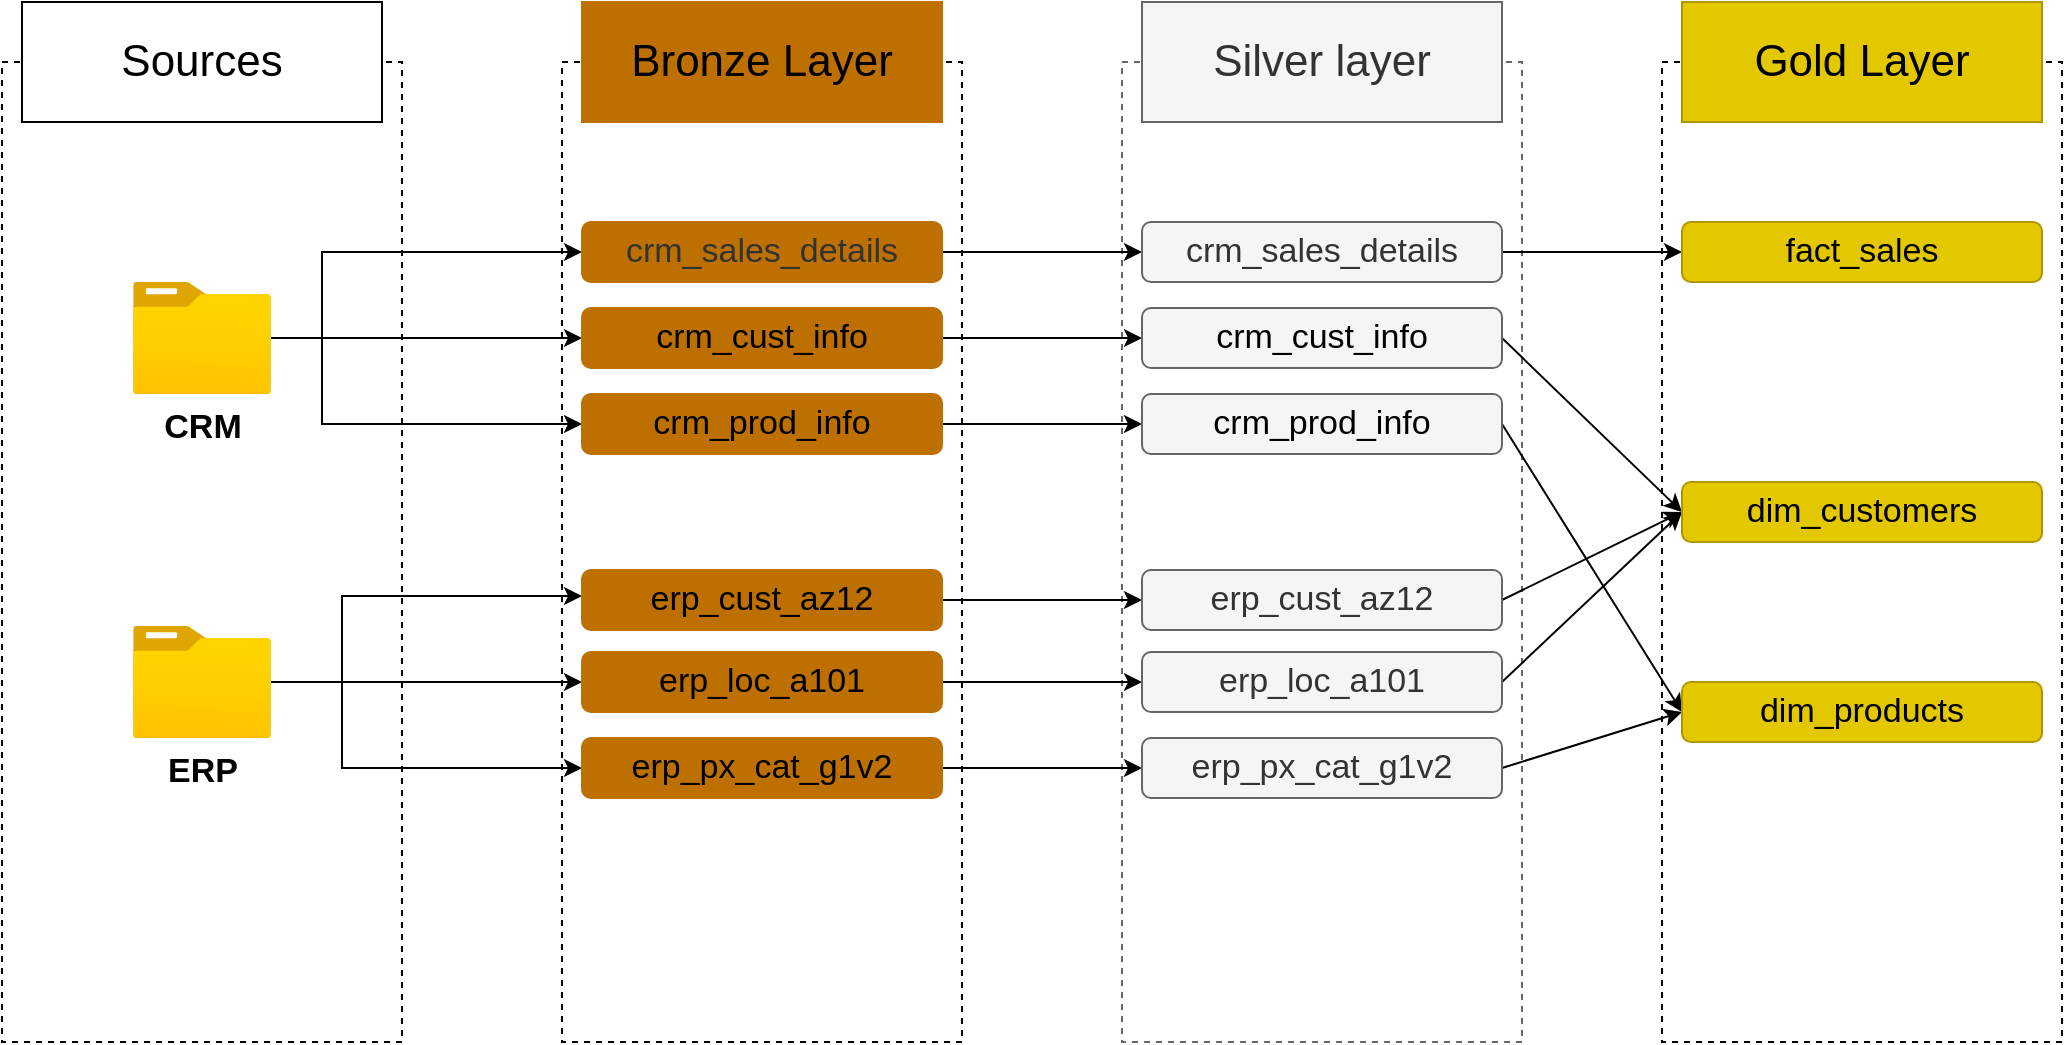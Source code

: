 <mxfile version="27.0.9">
  <diagram name="Page-1" id="8q3NBdoE_RFploJ3vMIb">
    <mxGraphModel dx="1018" dy="668" grid="1" gridSize="10" guides="1" tooltips="1" connect="1" arrows="1" fold="1" page="1" pageScale="1" pageWidth="827" pageHeight="1169" math="0" shadow="0">
      <root>
        <mxCell id="0" />
        <mxCell id="1" parent="0" />
        <mxCell id="KkYqwo0GDRpc-AY5UE3U-1" value="" style="rounded=0;whiteSpace=wrap;html=1;fillColor=none;dashed=1;" parent="1" vertex="1">
          <mxGeometry x="160" y="70" width="200" height="490" as="geometry" />
        </mxCell>
        <mxCell id="KkYqwo0GDRpc-AY5UE3U-2" value="&lt;font style=&quot;font-size: 22px;&quot;&gt;Sources&lt;/font&gt;" style="rounded=0;whiteSpace=wrap;html=1;" parent="1" vertex="1">
          <mxGeometry x="170" y="40" width="180" height="60" as="geometry" />
        </mxCell>
        <mxCell id="KkYqwo0GDRpc-AY5UE3U-21" style="edgeStyle=orthogonalEdgeStyle;rounded=0;orthogonalLoop=1;jettySize=auto;html=1;" parent="1" source="KkYqwo0GDRpc-AY5UE3U-3" target="KkYqwo0GDRpc-AY5UE3U-18" edge="1">
          <mxGeometry relative="1" as="geometry">
            <Array as="points">
              <mxPoint x="320" y="208" />
              <mxPoint x="320" y="165" />
            </Array>
          </mxGeometry>
        </mxCell>
        <mxCell id="KkYqwo0GDRpc-AY5UE3U-22" style="edgeStyle=orthogonalEdgeStyle;rounded=0;orthogonalLoop=1;jettySize=auto;html=1;entryX=0;entryY=0.5;entryDx=0;entryDy=0;" parent="1" source="KkYqwo0GDRpc-AY5UE3U-3" target="KkYqwo0GDRpc-AY5UE3U-19" edge="1">
          <mxGeometry relative="1" as="geometry" />
        </mxCell>
        <mxCell id="KkYqwo0GDRpc-AY5UE3U-30" style="edgeStyle=orthogonalEdgeStyle;rounded=0;orthogonalLoop=1;jettySize=auto;html=1;" parent="1" source="KkYqwo0GDRpc-AY5UE3U-3" target="KkYqwo0GDRpc-AY5UE3U-20" edge="1">
          <mxGeometry relative="1" as="geometry">
            <Array as="points">
              <mxPoint x="320" y="208" />
              <mxPoint x="320" y="251" />
            </Array>
          </mxGeometry>
        </mxCell>
        <mxCell id="KkYqwo0GDRpc-AY5UE3U-3" value="CRM" style="image;aspect=fixed;html=1;points=[];align=center;fontSize=17;image=img/lib/azure2/general/Folder_Blank.svg;fontStyle=1" parent="1" vertex="1">
          <mxGeometry x="225.5" y="180" width="69" height="56.0" as="geometry" />
        </mxCell>
        <mxCell id="KkYqwo0GDRpc-AY5UE3U-27" style="edgeStyle=orthogonalEdgeStyle;rounded=0;orthogonalLoop=1;jettySize=auto;html=1;" parent="1" source="KkYqwo0GDRpc-AY5UE3U-5" target="KkYqwo0GDRpc-AY5UE3U-25" edge="1">
          <mxGeometry relative="1" as="geometry" />
        </mxCell>
        <mxCell id="KkYqwo0GDRpc-AY5UE3U-28" style="edgeStyle=orthogonalEdgeStyle;rounded=0;orthogonalLoop=1;jettySize=auto;html=1;" parent="1" source="KkYqwo0GDRpc-AY5UE3U-5" target="KkYqwo0GDRpc-AY5UE3U-24" edge="1">
          <mxGeometry relative="1" as="geometry">
            <Array as="points">
              <mxPoint x="330" y="380" />
              <mxPoint x="330" y="337" />
            </Array>
          </mxGeometry>
        </mxCell>
        <mxCell id="KkYqwo0GDRpc-AY5UE3U-29" style="edgeStyle=orthogonalEdgeStyle;rounded=0;orthogonalLoop=1;jettySize=auto;html=1;" parent="1" source="KkYqwo0GDRpc-AY5UE3U-5" target="KkYqwo0GDRpc-AY5UE3U-26" edge="1">
          <mxGeometry relative="1" as="geometry">
            <Array as="points">
              <mxPoint x="330" y="380" />
              <mxPoint x="330" y="423" />
            </Array>
          </mxGeometry>
        </mxCell>
        <mxCell id="KkYqwo0GDRpc-AY5UE3U-5" value="ERP" style="image;aspect=fixed;html=1;points=[];align=center;fontSize=17;image=img/lib/azure2/general/Folder_Blank.svg;fontStyle=1" parent="1" vertex="1">
          <mxGeometry x="225.5" y="352" width="69" height="56.0" as="geometry" />
        </mxCell>
        <mxCell id="KkYqwo0GDRpc-AY5UE3U-6" value="" style="rounded=0;whiteSpace=wrap;html=1;fillColor=none;dashed=1;" parent="1" vertex="1">
          <mxGeometry x="440" y="70" width="200" height="490" as="geometry" />
        </mxCell>
        <mxCell id="KkYqwo0GDRpc-AY5UE3U-7" value="&lt;font style=&quot;font-size: 22px;&quot;&gt;Bronze Layer&lt;/font&gt;" style="rounded=0;whiteSpace=wrap;html=1;fillColor=#BD7000;strokeColor=#BD7000;fontColor=#000000;" parent="1" vertex="1">
          <mxGeometry x="450" y="40" width="180" height="60" as="geometry" />
        </mxCell>
        <mxCell id="KkYqwo0GDRpc-AY5UE3U-10" value="" style="rounded=0;whiteSpace=wrap;html=1;fillColor=none;dashed=1;fontColor=#333333;strokeColor=#666666;" parent="1" vertex="1">
          <mxGeometry x="720" y="70" width="200" height="490" as="geometry" />
        </mxCell>
        <mxCell id="KkYqwo0GDRpc-AY5UE3U-11" value="&lt;font style=&quot;font-size: 22px;&quot;&gt;Silver layer&lt;/font&gt;" style="rounded=0;whiteSpace=wrap;html=1;fillColor=#f5f5f5;strokeColor=#666666;fontColor=#333333;" parent="1" vertex="1">
          <mxGeometry x="730" y="40" width="180" height="60" as="geometry" />
        </mxCell>
        <mxCell id="KkYqwo0GDRpc-AY5UE3U-16" value="" style="rounded=0;whiteSpace=wrap;html=1;fillColor=none;dashed=1;" parent="1" vertex="1">
          <mxGeometry x="990" y="70" width="200" height="490" as="geometry" />
        </mxCell>
        <mxCell id="KkYqwo0GDRpc-AY5UE3U-17" value="&lt;font style=&quot;font-size: 22px;&quot;&gt;Gold Layer&lt;/font&gt;" style="rounded=0;whiteSpace=wrap;html=1;fillColor=#e3c800;strokeColor=#B09500;fontColor=#000000;" parent="1" vertex="1">
          <mxGeometry x="1000" y="40" width="180" height="60" as="geometry" />
        </mxCell>
        <mxCell id="E1CYKKcFPxc725lF5P5_-7" style="edgeStyle=orthogonalEdgeStyle;rounded=0;orthogonalLoop=1;jettySize=auto;html=1;" parent="1" source="KkYqwo0GDRpc-AY5UE3U-18" target="E1CYKKcFPxc725lF5P5_-1" edge="1">
          <mxGeometry relative="1" as="geometry" />
        </mxCell>
        <mxCell id="KkYqwo0GDRpc-AY5UE3U-18" value="&lt;span style=&quot;color: rgb(51, 51, 51); font-size: 17px;&quot;&gt;crm_sales_details&lt;/span&gt;" style="rounded=1;whiteSpace=wrap;html=1;fillColor=#BD7000;strokeColor=#BD7000;fontColor=#000000;" parent="1" vertex="1">
          <mxGeometry x="450" y="150" width="180" height="30" as="geometry" />
        </mxCell>
        <mxCell id="E1CYKKcFPxc725lF5P5_-8" style="edgeStyle=orthogonalEdgeStyle;rounded=0;orthogonalLoop=1;jettySize=auto;html=1;" parent="1" source="KkYqwo0GDRpc-AY5UE3U-19" target="E1CYKKcFPxc725lF5P5_-2" edge="1">
          <mxGeometry relative="1" as="geometry" />
        </mxCell>
        <mxCell id="KkYqwo0GDRpc-AY5UE3U-19" value="&lt;span style=&quot;font-size: 17px;&quot;&gt;crm_cust_info&lt;/span&gt;" style="rounded=1;whiteSpace=wrap;html=1;fillColor=#BD7000;strokeColor=#BD7000;fontColor=#000000;" parent="1" vertex="1">
          <mxGeometry x="450" y="193" width="180" height="30" as="geometry" />
        </mxCell>
        <mxCell id="E1CYKKcFPxc725lF5P5_-9" style="edgeStyle=orthogonalEdgeStyle;rounded=0;orthogonalLoop=1;jettySize=auto;html=1;" parent="1" source="KkYqwo0GDRpc-AY5UE3U-20" target="E1CYKKcFPxc725lF5P5_-3" edge="1">
          <mxGeometry relative="1" as="geometry" />
        </mxCell>
        <mxCell id="KkYqwo0GDRpc-AY5UE3U-20" value="&lt;span style=&quot;font-size: 17px;&quot;&gt;crm_prod_info&lt;/span&gt;" style="rounded=1;whiteSpace=wrap;html=1;fillColor=#BD7000;strokeColor=#BD7000;fontColor=#000000;" parent="1" vertex="1">
          <mxGeometry x="450" y="236" width="180" height="30" as="geometry" />
        </mxCell>
        <mxCell id="E1CYKKcFPxc725lF5P5_-11" style="edgeStyle=orthogonalEdgeStyle;rounded=0;orthogonalLoop=1;jettySize=auto;html=1;entryX=0;entryY=0.5;entryDx=0;entryDy=0;" parent="1" source="KkYqwo0GDRpc-AY5UE3U-24" target="E1CYKKcFPxc725lF5P5_-4" edge="1">
          <mxGeometry relative="1" as="geometry" />
        </mxCell>
        <mxCell id="KkYqwo0GDRpc-AY5UE3U-24" value="&lt;font style=&quot;font-size: 17px;&quot;&gt;erp_cust_az12&lt;/font&gt;" style="rounded=1;whiteSpace=wrap;html=1;fillColor=#BD7000;strokeColor=#BD7000;fontColor=#000000;" parent="1" vertex="1">
          <mxGeometry x="450" y="324" width="180" height="30" as="geometry" />
        </mxCell>
        <mxCell id="E1CYKKcFPxc725lF5P5_-12" style="edgeStyle=orthogonalEdgeStyle;rounded=0;orthogonalLoop=1;jettySize=auto;html=1;entryX=0;entryY=0.5;entryDx=0;entryDy=0;" parent="1" source="KkYqwo0GDRpc-AY5UE3U-25" target="E1CYKKcFPxc725lF5P5_-5" edge="1">
          <mxGeometry relative="1" as="geometry" />
        </mxCell>
        <mxCell id="KkYqwo0GDRpc-AY5UE3U-25" value="&lt;font style=&quot;font-size: 17px;&quot;&gt;erp_loc_a101&lt;/font&gt;" style="rounded=1;whiteSpace=wrap;html=1;fillColor=#BD7000;strokeColor=#BD7000;fontColor=#000000;" parent="1" vertex="1">
          <mxGeometry x="450" y="365" width="180" height="30" as="geometry" />
        </mxCell>
        <mxCell id="E1CYKKcFPxc725lF5P5_-14" style="edgeStyle=orthogonalEdgeStyle;rounded=0;orthogonalLoop=1;jettySize=auto;html=1;" parent="1" source="KkYqwo0GDRpc-AY5UE3U-26" target="E1CYKKcFPxc725lF5P5_-6" edge="1">
          <mxGeometry relative="1" as="geometry" />
        </mxCell>
        <mxCell id="KkYqwo0GDRpc-AY5UE3U-26" value="&lt;font style=&quot;font-size: 17px;&quot;&gt;erp_px_cat_g1v2&lt;/font&gt;" style="rounded=1;whiteSpace=wrap;html=1;fillColor=#BD7000;strokeColor=#BD7000;fontColor=#000000;" parent="1" vertex="1">
          <mxGeometry x="450" y="408" width="180" height="30" as="geometry" />
        </mxCell>
        <mxCell id="sPU1cIeKGxzxUjHl2Xe_-5" style="edgeStyle=orthogonalEdgeStyle;rounded=0;orthogonalLoop=1;jettySize=auto;html=1;entryX=0;entryY=0.5;entryDx=0;entryDy=0;" edge="1" parent="1" source="E1CYKKcFPxc725lF5P5_-1" target="sPU1cIeKGxzxUjHl2Xe_-1">
          <mxGeometry relative="1" as="geometry" />
        </mxCell>
        <mxCell id="E1CYKKcFPxc725lF5P5_-1" value="&lt;span style=&quot;font-size: 17px;&quot;&gt;crm_sales_details&lt;/span&gt;" style="rounded=1;whiteSpace=wrap;html=1;fillColor=#f5f5f5;strokeColor=#666666;fontColor=#333333;" parent="1" vertex="1">
          <mxGeometry x="730" y="150" width="180" height="30" as="geometry" />
        </mxCell>
        <mxCell id="sPU1cIeKGxzxUjHl2Xe_-6" style="rounded=0;orthogonalLoop=1;jettySize=auto;html=1;entryX=0;entryY=0.5;entryDx=0;entryDy=0;exitX=1;exitY=0.5;exitDx=0;exitDy=0;" edge="1" parent="1" source="E1CYKKcFPxc725lF5P5_-2" target="sPU1cIeKGxzxUjHl2Xe_-2">
          <mxGeometry relative="1" as="geometry" />
        </mxCell>
        <mxCell id="E1CYKKcFPxc725lF5P5_-2" value="&lt;span style=&quot;color: rgb(0, 0, 0); font-size: 17px;&quot;&gt;crm_cust_info&lt;/span&gt;" style="rounded=1;whiteSpace=wrap;html=1;fillColor=#f5f5f5;strokeColor=#666666;fontColor=#333333;" parent="1" vertex="1">
          <mxGeometry x="730" y="193" width="180" height="30" as="geometry" />
        </mxCell>
        <mxCell id="sPU1cIeKGxzxUjHl2Xe_-7" style="rounded=0;orthogonalLoop=1;jettySize=auto;html=1;entryX=0;entryY=0.5;entryDx=0;entryDy=0;exitX=1;exitY=0.5;exitDx=0;exitDy=0;" edge="1" parent="1" source="E1CYKKcFPxc725lF5P5_-3" target="sPU1cIeKGxzxUjHl2Xe_-3">
          <mxGeometry relative="1" as="geometry" />
        </mxCell>
        <mxCell id="E1CYKKcFPxc725lF5P5_-3" value="&lt;span style=&quot;color: rgb(0, 0, 0); font-size: 17px;&quot;&gt;crm_prod_info&lt;/span&gt;" style="rounded=1;whiteSpace=wrap;html=1;fillColor=#f5f5f5;strokeColor=#666666;fontColor=#333333;" parent="1" vertex="1">
          <mxGeometry x="730" y="236" width="180" height="30" as="geometry" />
        </mxCell>
        <mxCell id="sPU1cIeKGxzxUjHl2Xe_-10" style="rounded=0;orthogonalLoop=1;jettySize=auto;html=1;entryX=0;entryY=0.5;entryDx=0;entryDy=0;exitX=1;exitY=0.5;exitDx=0;exitDy=0;" edge="1" parent="1" source="E1CYKKcFPxc725lF5P5_-4" target="sPU1cIeKGxzxUjHl2Xe_-2">
          <mxGeometry relative="1" as="geometry" />
        </mxCell>
        <mxCell id="E1CYKKcFPxc725lF5P5_-4" value="&lt;font style=&quot;font-size: 17px;&quot;&gt;erp_cust_az12&lt;/font&gt;" style="rounded=1;whiteSpace=wrap;html=1;fillColor=#f5f5f5;strokeColor=#666666;fontColor=#333333;" parent="1" vertex="1">
          <mxGeometry x="730" y="324" width="180" height="30" as="geometry" />
        </mxCell>
        <mxCell id="sPU1cIeKGxzxUjHl2Xe_-9" style="rounded=0;orthogonalLoop=1;jettySize=auto;html=1;entryX=0;entryY=0.5;entryDx=0;entryDy=0;exitX=1;exitY=0.5;exitDx=0;exitDy=0;" edge="1" parent="1" source="E1CYKKcFPxc725lF5P5_-5" target="sPU1cIeKGxzxUjHl2Xe_-2">
          <mxGeometry relative="1" as="geometry" />
        </mxCell>
        <mxCell id="E1CYKKcFPxc725lF5P5_-5" value="&lt;font style=&quot;font-size: 17px;&quot;&gt;erp_loc_a101&lt;/font&gt;" style="rounded=1;whiteSpace=wrap;html=1;fillColor=#f5f5f5;strokeColor=#666666;fontColor=#333333;" parent="1" vertex="1">
          <mxGeometry x="730" y="365" width="180" height="30" as="geometry" />
        </mxCell>
        <mxCell id="sPU1cIeKGxzxUjHl2Xe_-8" style="rounded=0;orthogonalLoop=1;jettySize=auto;html=1;entryX=0;entryY=0.5;entryDx=0;entryDy=0;exitX=1;exitY=0.5;exitDx=0;exitDy=0;" edge="1" parent="1" source="E1CYKKcFPxc725lF5P5_-6" target="sPU1cIeKGxzxUjHl2Xe_-3">
          <mxGeometry relative="1" as="geometry" />
        </mxCell>
        <mxCell id="E1CYKKcFPxc725lF5P5_-6" value="&lt;font style=&quot;font-size: 17px;&quot;&gt;erp_px_cat_g1v2&lt;/font&gt;" style="rounded=1;whiteSpace=wrap;html=1;fillColor=#f5f5f5;strokeColor=#666666;fontColor=#333333;" parent="1" vertex="1">
          <mxGeometry x="730" y="408" width="180" height="30" as="geometry" />
        </mxCell>
        <mxCell id="sPU1cIeKGxzxUjHl2Xe_-1" value="&lt;font style=&quot;font-size: 17px;&quot;&gt;fact_sales&lt;/font&gt;" style="rounded=1;whiteSpace=wrap;html=1;fillColor=#e3c800;strokeColor=#B09500;fontColor=#000000;" vertex="1" parent="1">
          <mxGeometry x="1000" y="150" width="180" height="30" as="geometry" />
        </mxCell>
        <mxCell id="sPU1cIeKGxzxUjHl2Xe_-2" value="&lt;font style=&quot;font-size: 17px;&quot;&gt;dim_customers&lt;/font&gt;" style="rounded=1;whiteSpace=wrap;html=1;fillColor=#e3c800;strokeColor=#B09500;fontColor=#000000;" vertex="1" parent="1">
          <mxGeometry x="1000" y="280" width="180" height="30" as="geometry" />
        </mxCell>
        <mxCell id="sPU1cIeKGxzxUjHl2Xe_-3" value="&lt;font style=&quot;font-size: 17px;&quot;&gt;dim_products&lt;/font&gt;" style="rounded=1;whiteSpace=wrap;html=1;fillColor=#e3c800;strokeColor=#B09500;fontColor=#000000;" vertex="1" parent="1">
          <mxGeometry x="1000" y="380" width="180" height="30" as="geometry" />
        </mxCell>
      </root>
    </mxGraphModel>
  </diagram>
</mxfile>
